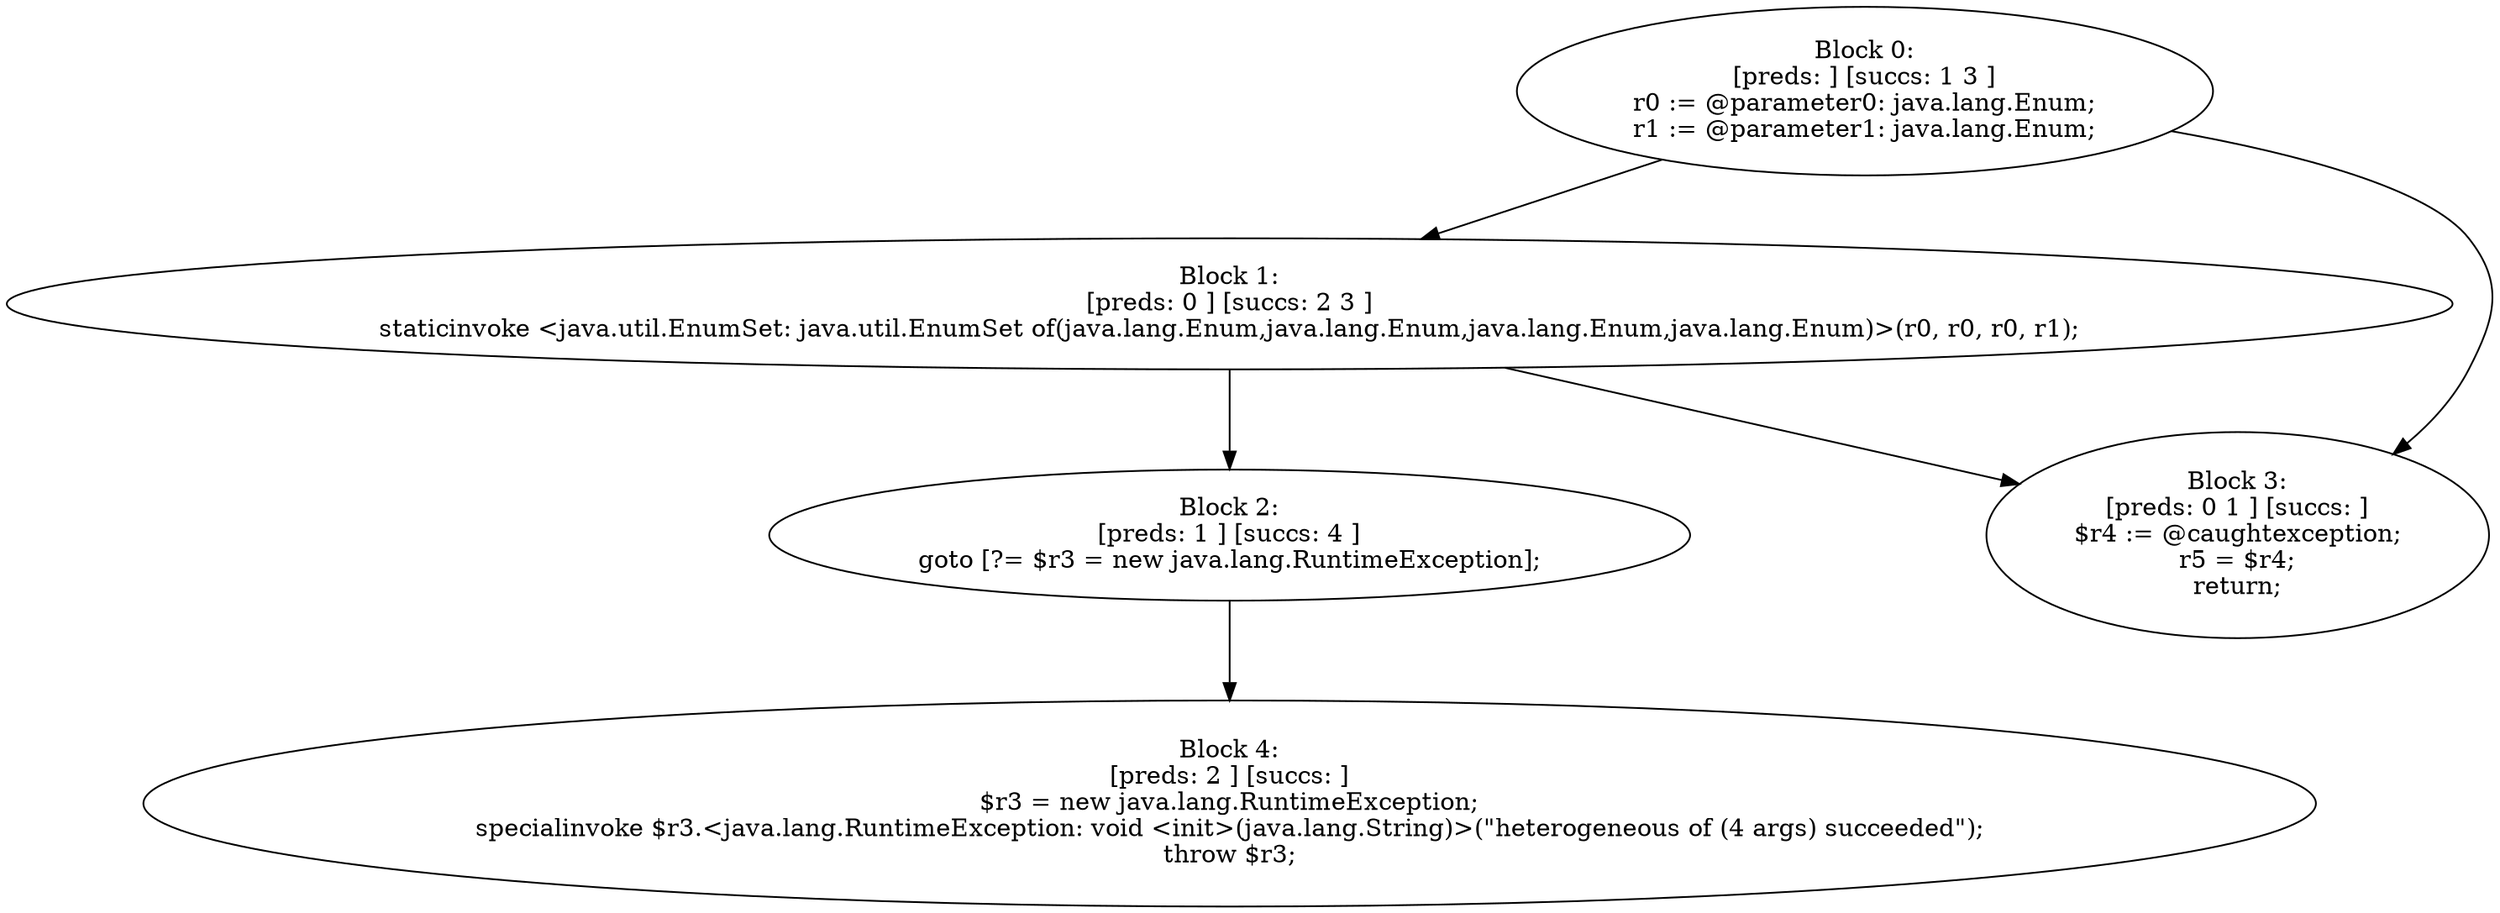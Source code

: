 digraph "unitGraph" {
    "Block 0:
[preds: ] [succs: 1 3 ]
r0 := @parameter0: java.lang.Enum;
r1 := @parameter1: java.lang.Enum;
"
    "Block 1:
[preds: 0 ] [succs: 2 3 ]
staticinvoke <java.util.EnumSet: java.util.EnumSet of(java.lang.Enum,java.lang.Enum,java.lang.Enum,java.lang.Enum)>(r0, r0, r0, r1);
"
    "Block 2:
[preds: 1 ] [succs: 4 ]
goto [?= $r3 = new java.lang.RuntimeException];
"
    "Block 3:
[preds: 0 1 ] [succs: ]
$r4 := @caughtexception;
r5 = $r4;
return;
"
    "Block 4:
[preds: 2 ] [succs: ]
$r3 = new java.lang.RuntimeException;
specialinvoke $r3.<java.lang.RuntimeException: void <init>(java.lang.String)>(\"heterogeneous of (4 args) succeeded\");
throw $r3;
"
    "Block 0:
[preds: ] [succs: 1 3 ]
r0 := @parameter0: java.lang.Enum;
r1 := @parameter1: java.lang.Enum;
"->"Block 1:
[preds: 0 ] [succs: 2 3 ]
staticinvoke <java.util.EnumSet: java.util.EnumSet of(java.lang.Enum,java.lang.Enum,java.lang.Enum,java.lang.Enum)>(r0, r0, r0, r1);
";
    "Block 0:
[preds: ] [succs: 1 3 ]
r0 := @parameter0: java.lang.Enum;
r1 := @parameter1: java.lang.Enum;
"->"Block 3:
[preds: 0 1 ] [succs: ]
$r4 := @caughtexception;
r5 = $r4;
return;
";
    "Block 1:
[preds: 0 ] [succs: 2 3 ]
staticinvoke <java.util.EnumSet: java.util.EnumSet of(java.lang.Enum,java.lang.Enum,java.lang.Enum,java.lang.Enum)>(r0, r0, r0, r1);
"->"Block 2:
[preds: 1 ] [succs: 4 ]
goto [?= $r3 = new java.lang.RuntimeException];
";
    "Block 1:
[preds: 0 ] [succs: 2 3 ]
staticinvoke <java.util.EnumSet: java.util.EnumSet of(java.lang.Enum,java.lang.Enum,java.lang.Enum,java.lang.Enum)>(r0, r0, r0, r1);
"->"Block 3:
[preds: 0 1 ] [succs: ]
$r4 := @caughtexception;
r5 = $r4;
return;
";
    "Block 2:
[preds: 1 ] [succs: 4 ]
goto [?= $r3 = new java.lang.RuntimeException];
"->"Block 4:
[preds: 2 ] [succs: ]
$r3 = new java.lang.RuntimeException;
specialinvoke $r3.<java.lang.RuntimeException: void <init>(java.lang.String)>(\"heterogeneous of (4 args) succeeded\");
throw $r3;
";
}
